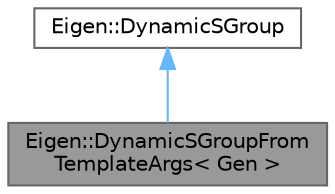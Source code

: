 digraph "Eigen::DynamicSGroupFromTemplateArgs&lt; Gen &gt;"
{
 // LATEX_PDF_SIZE
  bgcolor="transparent";
  edge [fontname=Helvetica,fontsize=10,labelfontname=Helvetica,labelfontsize=10];
  node [fontname=Helvetica,fontsize=10,shape=box,height=0.2,width=0.4];
  Node1 [id="Node000001",label="Eigen::DynamicSGroupFrom\lTemplateArgs\< Gen \>",height=0.2,width=0.4,color="gray40", fillcolor="grey60", style="filled", fontcolor="black",tooltip=" "];
  Node2 -> Node1 [id="edge1_Node000001_Node000002",dir="back",color="steelblue1",style="solid",tooltip=" "];
  Node2 [id="Node000002",label="Eigen::DynamicSGroup",height=0.2,width=0.4,color="gray40", fillcolor="white", style="filled",URL="$class_eigen_1_1_dynamic_s_group.html",tooltip="Dynamic symmetry group"];
}
